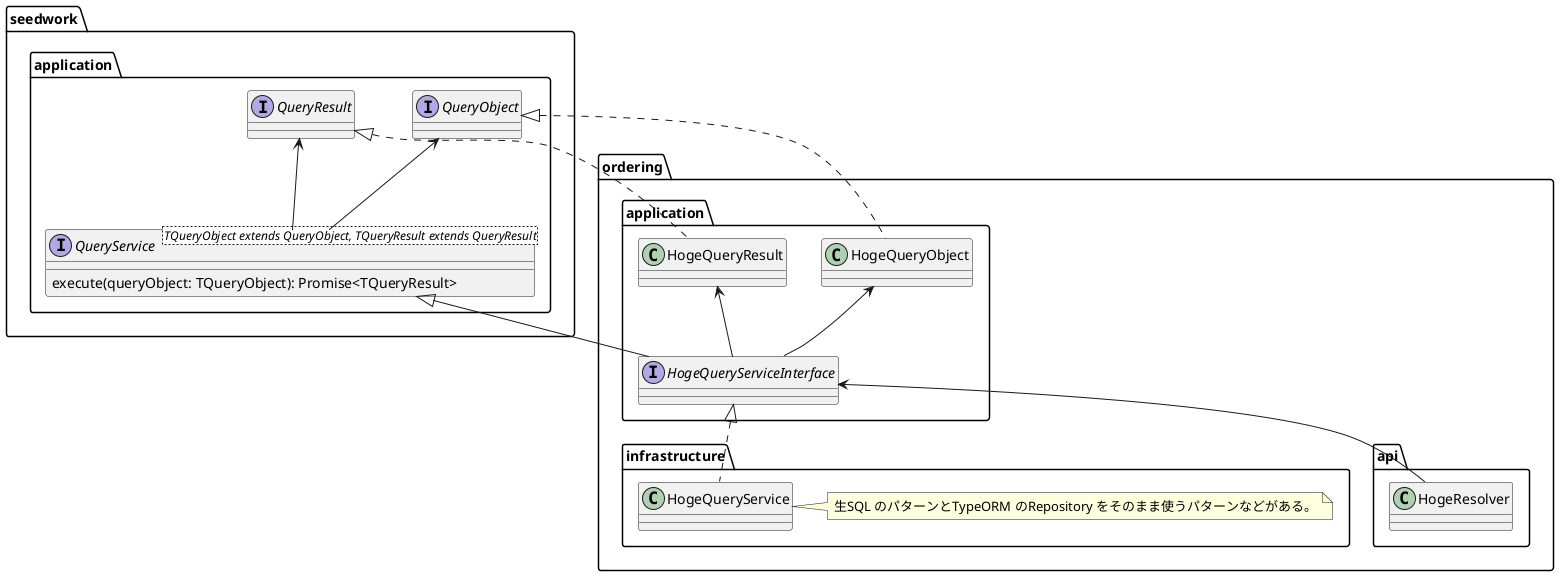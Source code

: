 @startuml class read

package seedwork {
  package application as applicationseedwork {
    interface QueryObject {}

    interface QueryResult {}

    interface "QueryService<TQueryObject extends QueryObject, TQueryResult extends QueryResult>" as QueryService {
      execute(queryObject: TQueryObject): Promise<TQueryResult>
    }

    QueryObject <-- QueryService
    QueryResult <-- QueryService
  }
}

package ordering {

  package api {
    class HogeResolver {}
  }

  package application {

    interface HogeQueryServiceInterface {}

    class HogeQueryObject {}

    class HogeQueryResult {}

    QueryObject <|.. HogeQueryObject
    QueryResult <|.. HogeQueryResult
    QueryService <|-- HogeQueryServiceInterface

    HogeQueryServiceInterface <-- HogeResolver
    HogeQueryObject <-- HogeQueryServiceInterface
    HogeQueryResult <-- HogeQueryServiceInterface
  }

  package infrastructure {
    class HogeQueryService {}
    note right: 生SQL のパターンとTypeORM のRepository をそのまま使うパターンなどがある。

    HogeQueryServiceInterface <|.. HogeQueryService
  }
}

@enduml
